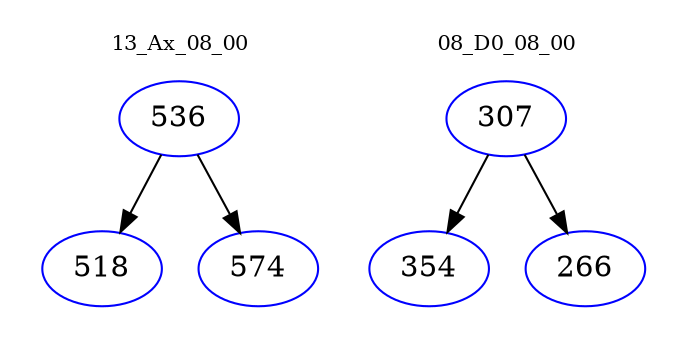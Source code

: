 digraph{
subgraph cluster_0 {
color = white
label = "13_Ax_08_00";
fontsize=10;
T0_536 [label="536", color="blue"]
T0_536 -> T0_518 [color="black"]
T0_518 [label="518", color="blue"]
T0_536 -> T0_574 [color="black"]
T0_574 [label="574", color="blue"]
}
subgraph cluster_1 {
color = white
label = "08_D0_08_00";
fontsize=10;
T1_307 [label="307", color="blue"]
T1_307 -> T1_354 [color="black"]
T1_354 [label="354", color="blue"]
T1_307 -> T1_266 [color="black"]
T1_266 [label="266", color="blue"]
}
}

